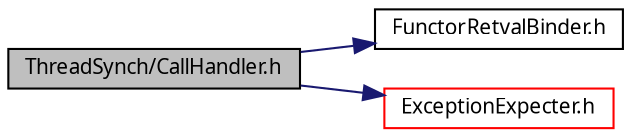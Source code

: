 digraph G
{
  edge [fontname="FreeSans.ttf",fontsize=10,labelfontname="FreeSans.ttf",labelfontsize=10];
  node [fontname="FreeSans.ttf",fontsize=10,shape=record];
  rankdir=LR;
  Node1 [label="ThreadSynch/CallHandler.h",height=0.2,width=0.4,color="black", fillcolor="grey75", style="filled" fontcolor="black"];
  Node1 -> Node2 [color="midnightblue",fontsize=10,style="solid",fontname="FreeSans.ttf"];
  Node2 [label="FunctorRetvalBinder.h",height=0.2,width=0.4,color="black", fillcolor="white", style="filled",URL="$_functor_retval_binder_8h.html"];
  Node1 -> Node3 [color="midnightblue",fontsize=10,style="solid",fontname="FreeSans.ttf"];
  Node3 [label="ExceptionExpecter.h",height=0.2,width=0.4,color="red", fillcolor="white", style="filled",URL="$_exception_expecter_8h.html"];
}
